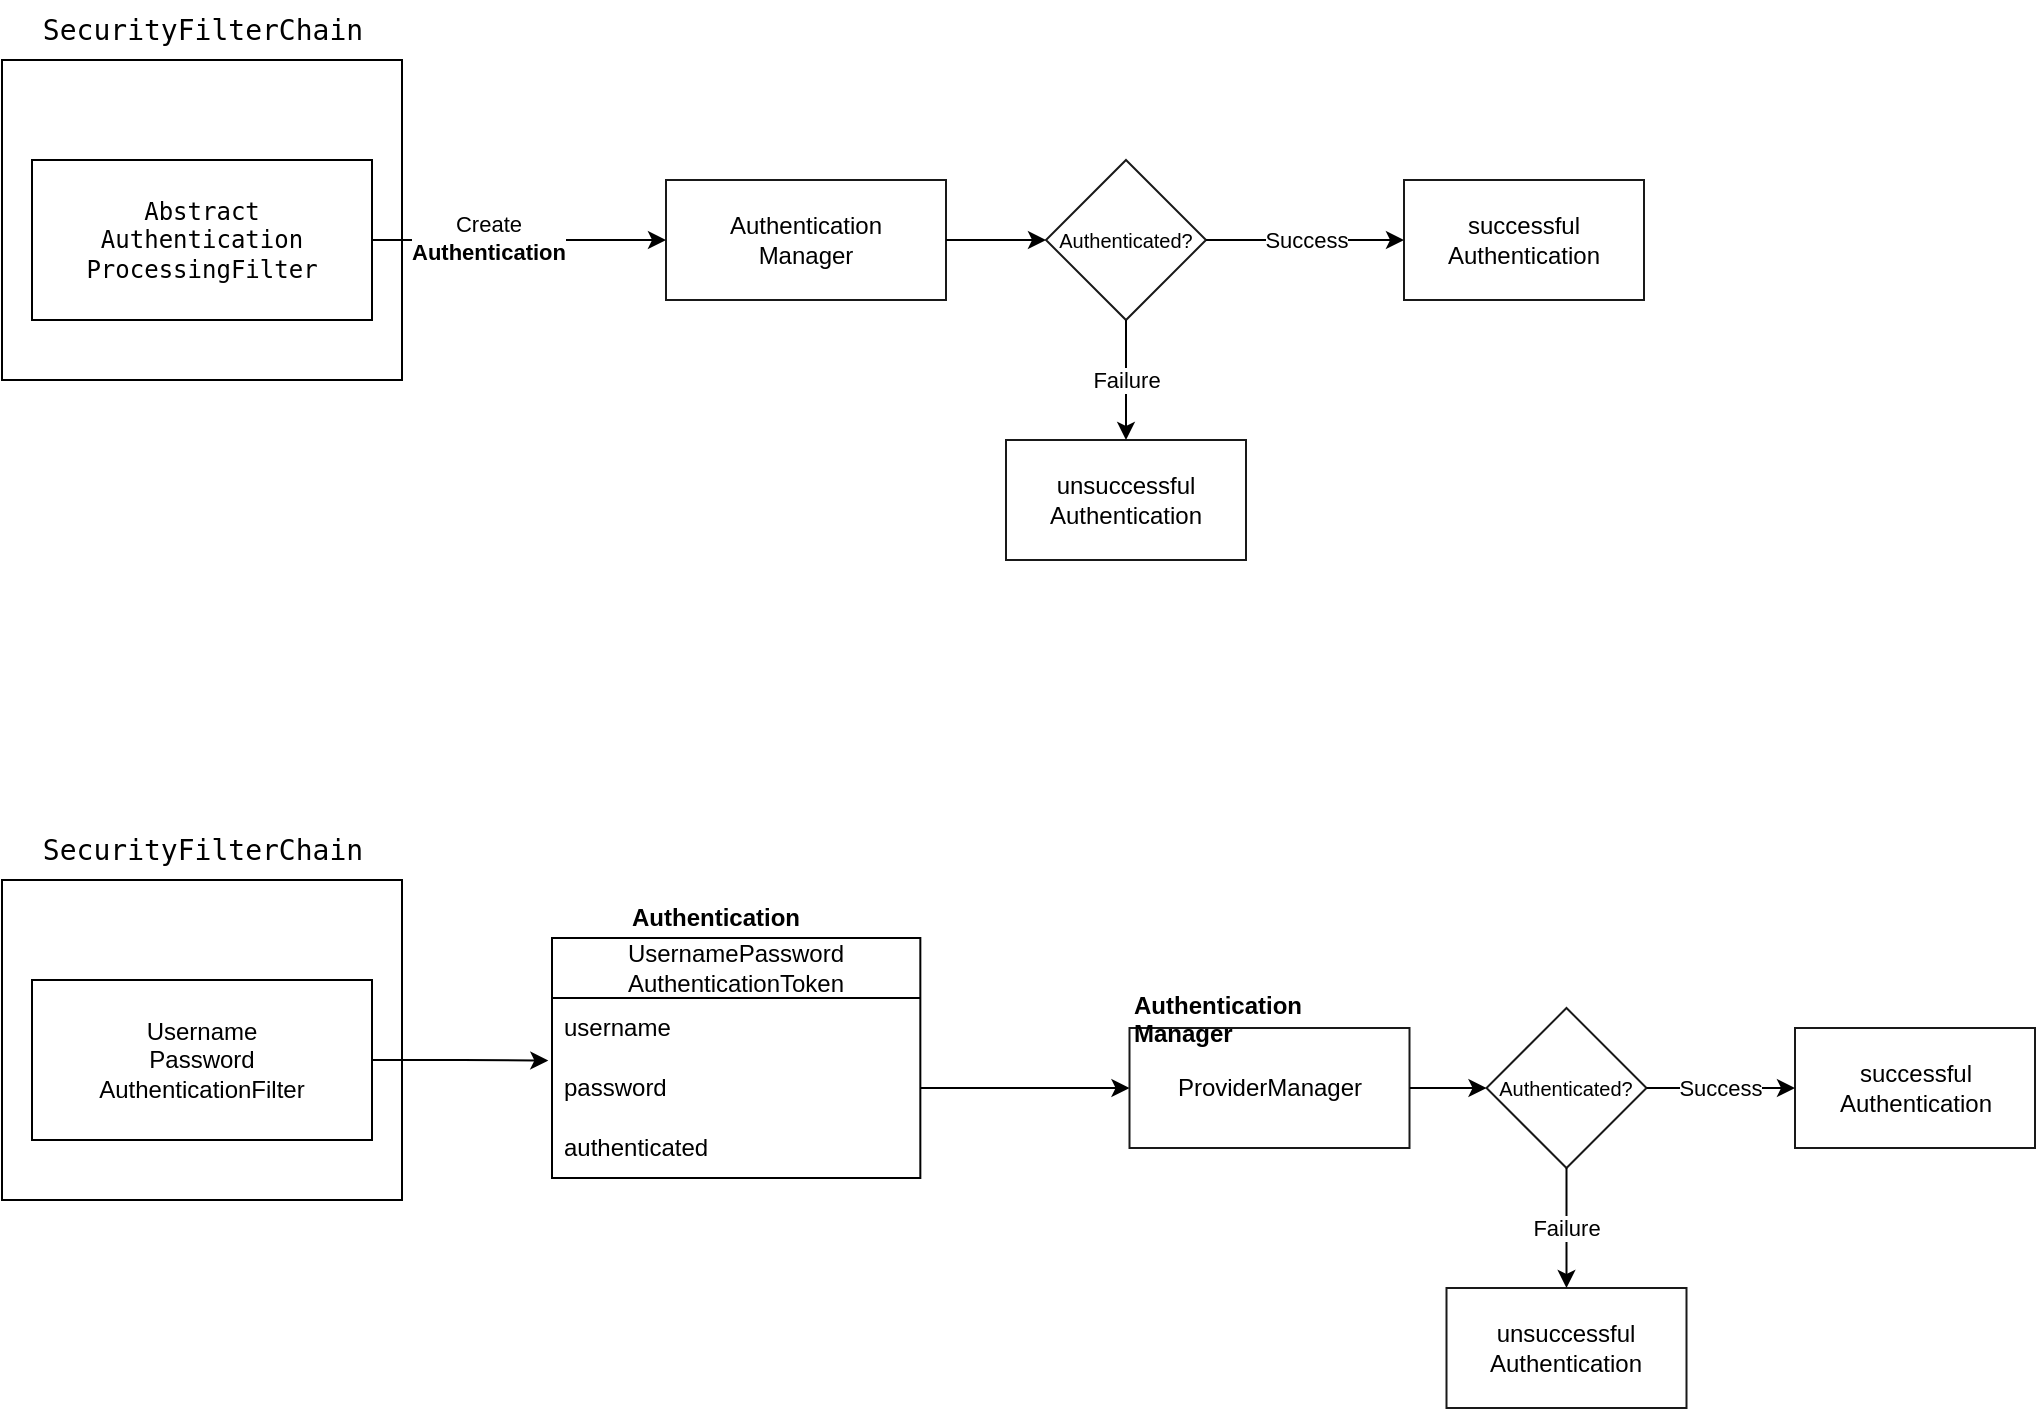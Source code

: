 <mxfile version="21.3.2" type="github">
  <diagram name="第 1 页" id="AVIzzbm6XXrctvyvaLI-">
    <mxGraphModel dx="1366" dy="718" grid="1" gridSize="10" guides="1" tooltips="1" connect="1" arrows="1" fold="1" page="1" pageScale="1" pageWidth="850" pageHeight="1100" math="0" shadow="0">
      <root>
        <mxCell id="0" />
        <mxCell id="1" parent="0" />
        <mxCell id="XQ_Dox3m9R85he83gwFO-1" value="" style="rounded=0;whiteSpace=wrap;html=1;" parent="1" vertex="1">
          <mxGeometry x="15" y="180" width="200" height="160" as="geometry" />
        </mxCell>
        <mxCell id="XQ_Dox3m9R85he83gwFO-5" value="&lt;font style=&quot;font-size: 14px;&quot;&gt;&lt;code&gt;SecurityFilterChain&lt;/code&gt;&lt;/font&gt;" style="text;html=1;align=center;verticalAlign=middle;resizable=0;points=[];autosize=1;strokeColor=none;fillColor=none;" parent="1" vertex="1">
          <mxGeometry x="25" y="150" width="180" height="30" as="geometry" />
        </mxCell>
        <mxCell id="XQ_Dox3m9R85he83gwFO-45" style="edgeStyle=orthogonalEdgeStyle;rounded=0;orthogonalLoop=1;jettySize=auto;html=1;exitX=1;exitY=0.5;exitDx=0;exitDy=0;" parent="1" source="XQ_Dox3m9R85he83gwFO-6" target="XQ_Dox3m9R85he83gwFO-42" edge="1">
          <mxGeometry relative="1" as="geometry" />
        </mxCell>
        <mxCell id="XQ_Dox3m9R85he83gwFO-46" value="&lt;div&gt;Create &lt;br&gt;&lt;/div&gt;&lt;div&gt;&lt;b&gt;Authentication&lt;/b&gt;&lt;/div&gt;" style="edgeLabel;html=1;align=center;verticalAlign=middle;resizable=0;points=[];" parent="XQ_Dox3m9R85he83gwFO-45" vertex="1" connectable="0">
          <mxGeometry x="-0.215" y="1" relative="1" as="geometry">
            <mxPoint as="offset" />
          </mxGeometry>
        </mxCell>
        <mxCell id="XQ_Dox3m9R85he83gwFO-6" value="&lt;p style=&quot;line-height: 150%;&quot;&gt;&lt;/p&gt;&lt;div align=&quot;center&quot;&gt;&lt;code&gt;Abstract&lt;/code&gt;&lt;/div&gt;&lt;div align=&quot;center&quot;&gt;&lt;code&gt;Authentication&lt;/code&gt;&lt;/div&gt;&lt;div align=&quot;center&quot;&gt;&lt;code&gt;ProcessingFilter&lt;/code&gt;&lt;/div&gt;&lt;p&gt;&lt;/p&gt;" style="rounded=0;whiteSpace=wrap;html=1;align=center;" parent="1" vertex="1">
          <mxGeometry x="30" y="230" width="170" height="80" as="geometry" />
        </mxCell>
        <mxCell id="XQ_Dox3m9R85he83gwFO-53" value="" style="edgeStyle=orthogonalEdgeStyle;rounded=0;orthogonalLoop=1;jettySize=auto;html=1;" parent="1" source="XQ_Dox3m9R85he83gwFO-42" target="XQ_Dox3m9R85he83gwFO-52" edge="1">
          <mxGeometry relative="1" as="geometry" />
        </mxCell>
        <mxCell id="XQ_Dox3m9R85he83gwFO-42" value="&lt;div&gt;Authentication&lt;/div&gt;&lt;div&gt;Manager&lt;/div&gt;" style="rounded=0;whiteSpace=wrap;html=1;opacity=90;" parent="1" vertex="1">
          <mxGeometry x="347" y="240" width="140" height="60" as="geometry" />
        </mxCell>
        <mxCell id="XQ_Dox3m9R85he83gwFO-55" value="Failure" style="edgeStyle=orthogonalEdgeStyle;rounded=0;orthogonalLoop=1;jettySize=auto;html=1;" parent="1" source="XQ_Dox3m9R85he83gwFO-52" target="XQ_Dox3m9R85he83gwFO-54" edge="1">
          <mxGeometry relative="1" as="geometry" />
        </mxCell>
        <mxCell id="XQ_Dox3m9R85he83gwFO-57" value="Success" style="edgeStyle=orthogonalEdgeStyle;rounded=0;orthogonalLoop=1;jettySize=auto;html=1;" parent="1" source="XQ_Dox3m9R85he83gwFO-52" target="XQ_Dox3m9R85he83gwFO-56" edge="1">
          <mxGeometry relative="1" as="geometry" />
        </mxCell>
        <mxCell id="XQ_Dox3m9R85he83gwFO-52" value="&lt;font style=&quot;font-size: 10px;&quot;&gt;Authenticated?&lt;/font&gt;" style="rhombus;whiteSpace=wrap;html=1;rounded=0;opacity=90;" parent="1" vertex="1">
          <mxGeometry x="537" y="230" width="80" height="80" as="geometry" />
        </mxCell>
        <mxCell id="XQ_Dox3m9R85he83gwFO-54" value="&lt;div&gt;unsuccessful&lt;/div&gt;&lt;div&gt;Authentication&lt;/div&gt;" style="whiteSpace=wrap;html=1;rounded=0;opacity=90;" parent="1" vertex="1">
          <mxGeometry x="517" y="370" width="120" height="60" as="geometry" />
        </mxCell>
        <mxCell id="XQ_Dox3m9R85he83gwFO-56" value="&lt;div&gt;successful&lt;/div&gt;&lt;div&gt;Authentication&lt;/div&gt;" style="whiteSpace=wrap;html=1;rounded=0;opacity=90;" parent="1" vertex="1">
          <mxGeometry x="716" y="240" width="120" height="60" as="geometry" />
        </mxCell>
        <mxCell id="XQ_Dox3m9R85he83gwFO-60" value="" style="rounded=0;whiteSpace=wrap;html=1;" parent="1" vertex="1">
          <mxGeometry x="15" y="590" width="200" height="160" as="geometry" />
        </mxCell>
        <mxCell id="XQ_Dox3m9R85he83gwFO-61" value="&lt;font style=&quot;font-size: 14px;&quot;&gt;&lt;code&gt;SecurityFilterChain&lt;/code&gt;&lt;/font&gt;" style="text;html=1;align=center;verticalAlign=middle;resizable=0;points=[];autosize=1;strokeColor=none;fillColor=none;" parent="1" vertex="1">
          <mxGeometry x="25" y="560" width="180" height="30" as="geometry" />
        </mxCell>
        <mxCell id="XQ_Dox3m9R85he83gwFO-108" style="edgeStyle=orthogonalEdgeStyle;rounded=0;orthogonalLoop=1;jettySize=auto;html=1;exitX=1;exitY=0.5;exitDx=0;exitDy=0;entryX=-0.01;entryY=0.043;entryDx=0;entryDy=0;entryPerimeter=0;" parent="1" source="XQ_Dox3m9R85he83gwFO-64" edge="1" target="XQ_Dox3m9R85he83gwFO-103">
          <mxGeometry relative="1" as="geometry">
            <mxPoint x="270" y="680" as="targetPoint" />
          </mxGeometry>
        </mxCell>
        <mxCell id="XQ_Dox3m9R85he83gwFO-64" value="&lt;div&gt;Username&lt;/div&gt;&lt;div&gt;Password&lt;/div&gt;&lt;div&gt;AuthenticationFilter&lt;/div&gt;" style="rounded=0;whiteSpace=wrap;html=1;align=center;" parent="1" vertex="1">
          <mxGeometry x="30" y="640" width="170" height="80" as="geometry" />
        </mxCell>
        <mxCell id="XQ_Dox3m9R85he83gwFO-65" value="" style="edgeStyle=orthogonalEdgeStyle;rounded=0;orthogonalLoop=1;jettySize=auto;html=1;" parent="1" source="XQ_Dox3m9R85he83gwFO-66" target="XQ_Dox3m9R85he83gwFO-69" edge="1">
          <mxGeometry relative="1" as="geometry" />
        </mxCell>
        <mxCell id="XQ_Dox3m9R85he83gwFO-66" value="ProviderManager" style="rounded=0;whiteSpace=wrap;html=1;opacity=90;" parent="1" vertex="1">
          <mxGeometry x="578.75" y="664" width="140" height="60" as="geometry" />
        </mxCell>
        <mxCell id="XQ_Dox3m9R85he83gwFO-67" value="Failure" style="edgeStyle=orthogonalEdgeStyle;rounded=0;orthogonalLoop=1;jettySize=auto;html=1;" parent="1" source="XQ_Dox3m9R85he83gwFO-69" target="XQ_Dox3m9R85he83gwFO-70" edge="1">
          <mxGeometry relative="1" as="geometry" />
        </mxCell>
        <mxCell id="XQ_Dox3m9R85he83gwFO-68" value="Success" style="edgeStyle=orthogonalEdgeStyle;rounded=0;orthogonalLoop=1;jettySize=auto;html=1;" parent="1" source="XQ_Dox3m9R85he83gwFO-69" target="XQ_Dox3m9R85he83gwFO-71" edge="1">
          <mxGeometry relative="1" as="geometry" />
        </mxCell>
        <mxCell id="XQ_Dox3m9R85he83gwFO-69" value="&lt;font style=&quot;font-size: 10px;&quot;&gt;Authenticated?&lt;/font&gt;" style="rhombus;whiteSpace=wrap;html=1;rounded=0;opacity=90;" parent="1" vertex="1">
          <mxGeometry x="757.25" y="654" width="80" height="80" as="geometry" />
        </mxCell>
        <mxCell id="XQ_Dox3m9R85he83gwFO-70" value="&lt;div&gt;unsuccessful&lt;/div&gt;&lt;div&gt;Authentication&lt;/div&gt;" style="whiteSpace=wrap;html=1;rounded=0;opacity=90;" parent="1" vertex="1">
          <mxGeometry x="737.25" y="794" width="120" height="60" as="geometry" />
        </mxCell>
        <mxCell id="XQ_Dox3m9R85he83gwFO-71" value="&lt;div&gt;successful&lt;/div&gt;&lt;div&gt;Authentication&lt;/div&gt;" style="whiteSpace=wrap;html=1;rounded=0;opacity=90;" parent="1" vertex="1">
          <mxGeometry x="911.5" y="664" width="120" height="60" as="geometry" />
        </mxCell>
        <mxCell id="XQ_Dox3m9R85he83gwFO-101" value="&lt;div&gt;UsernamePassword&lt;/div&gt;&lt;div&gt;AuthenticationToken&lt;/div&gt;" style="swimlane;fontStyle=0;childLayout=stackLayout;horizontal=1;startSize=30;horizontalStack=0;resizeParent=1;resizeParentMax=0;resizeLast=0;collapsible=1;marginBottom=0;whiteSpace=wrap;html=1;" parent="1" vertex="1">
          <mxGeometry x="290" y="619" width="184.17" height="120" as="geometry" />
        </mxCell>
        <mxCell id="XQ_Dox3m9R85he83gwFO-102" value="username" style="text;strokeColor=none;fillColor=none;align=left;verticalAlign=middle;spacingLeft=4;spacingRight=4;overflow=hidden;points=[[0,0.5],[1,0.5]];portConstraint=eastwest;rotatable=0;whiteSpace=wrap;html=1;" parent="XQ_Dox3m9R85he83gwFO-101" vertex="1">
          <mxGeometry y="30" width="184.17" height="30" as="geometry" />
        </mxCell>
        <mxCell id="XQ_Dox3m9R85he83gwFO-103" value="password" style="text;strokeColor=none;fillColor=none;align=left;verticalAlign=middle;spacingLeft=4;spacingRight=4;overflow=hidden;points=[[0,0.5],[1,0.5]];portConstraint=eastwest;rotatable=0;whiteSpace=wrap;html=1;" parent="XQ_Dox3m9R85he83gwFO-101" vertex="1">
          <mxGeometry y="60" width="184.17" height="30" as="geometry" />
        </mxCell>
        <mxCell id="XQ_Dox3m9R85he83gwFO-104" value="authenticated" style="text;strokeColor=none;fillColor=none;align=left;verticalAlign=middle;spacingLeft=4;spacingRight=4;overflow=hidden;points=[[0,0.5],[1,0.5]];portConstraint=eastwest;rotatable=0;whiteSpace=wrap;html=1;" parent="XQ_Dox3m9R85he83gwFO-101" vertex="1">
          <mxGeometry y="90" width="184.17" height="30" as="geometry" />
        </mxCell>
        <mxCell id="FlJVYAJKl2a1JWsO-ttw-1" style="edgeStyle=orthogonalEdgeStyle;rounded=0;orthogonalLoop=1;jettySize=auto;html=1;exitX=1;exitY=0.5;exitDx=0;exitDy=0;entryX=0;entryY=0.5;entryDx=0;entryDy=0;" edge="1" parent="1" source="XQ_Dox3m9R85he83gwFO-103" target="XQ_Dox3m9R85he83gwFO-66">
          <mxGeometry relative="1" as="geometry" />
        </mxCell>
        <mxCell id="FlJVYAJKl2a1JWsO-ttw-2" value="&lt;b&gt;Authentication&lt;/b&gt;" style="text;whiteSpace=wrap;html=1;" vertex="1" parent="1">
          <mxGeometry x="327.5" y="595" width="110" height="40" as="geometry" />
        </mxCell>
        <mxCell id="FlJVYAJKl2a1JWsO-ttw-4" value="&lt;b&gt;Authentication Manager&lt;/b&gt;" style="text;whiteSpace=wrap;html=1;" vertex="1" parent="1">
          <mxGeometry x="578.5" y="639" width="137.25" height="20" as="geometry" />
        </mxCell>
      </root>
    </mxGraphModel>
  </diagram>
</mxfile>
